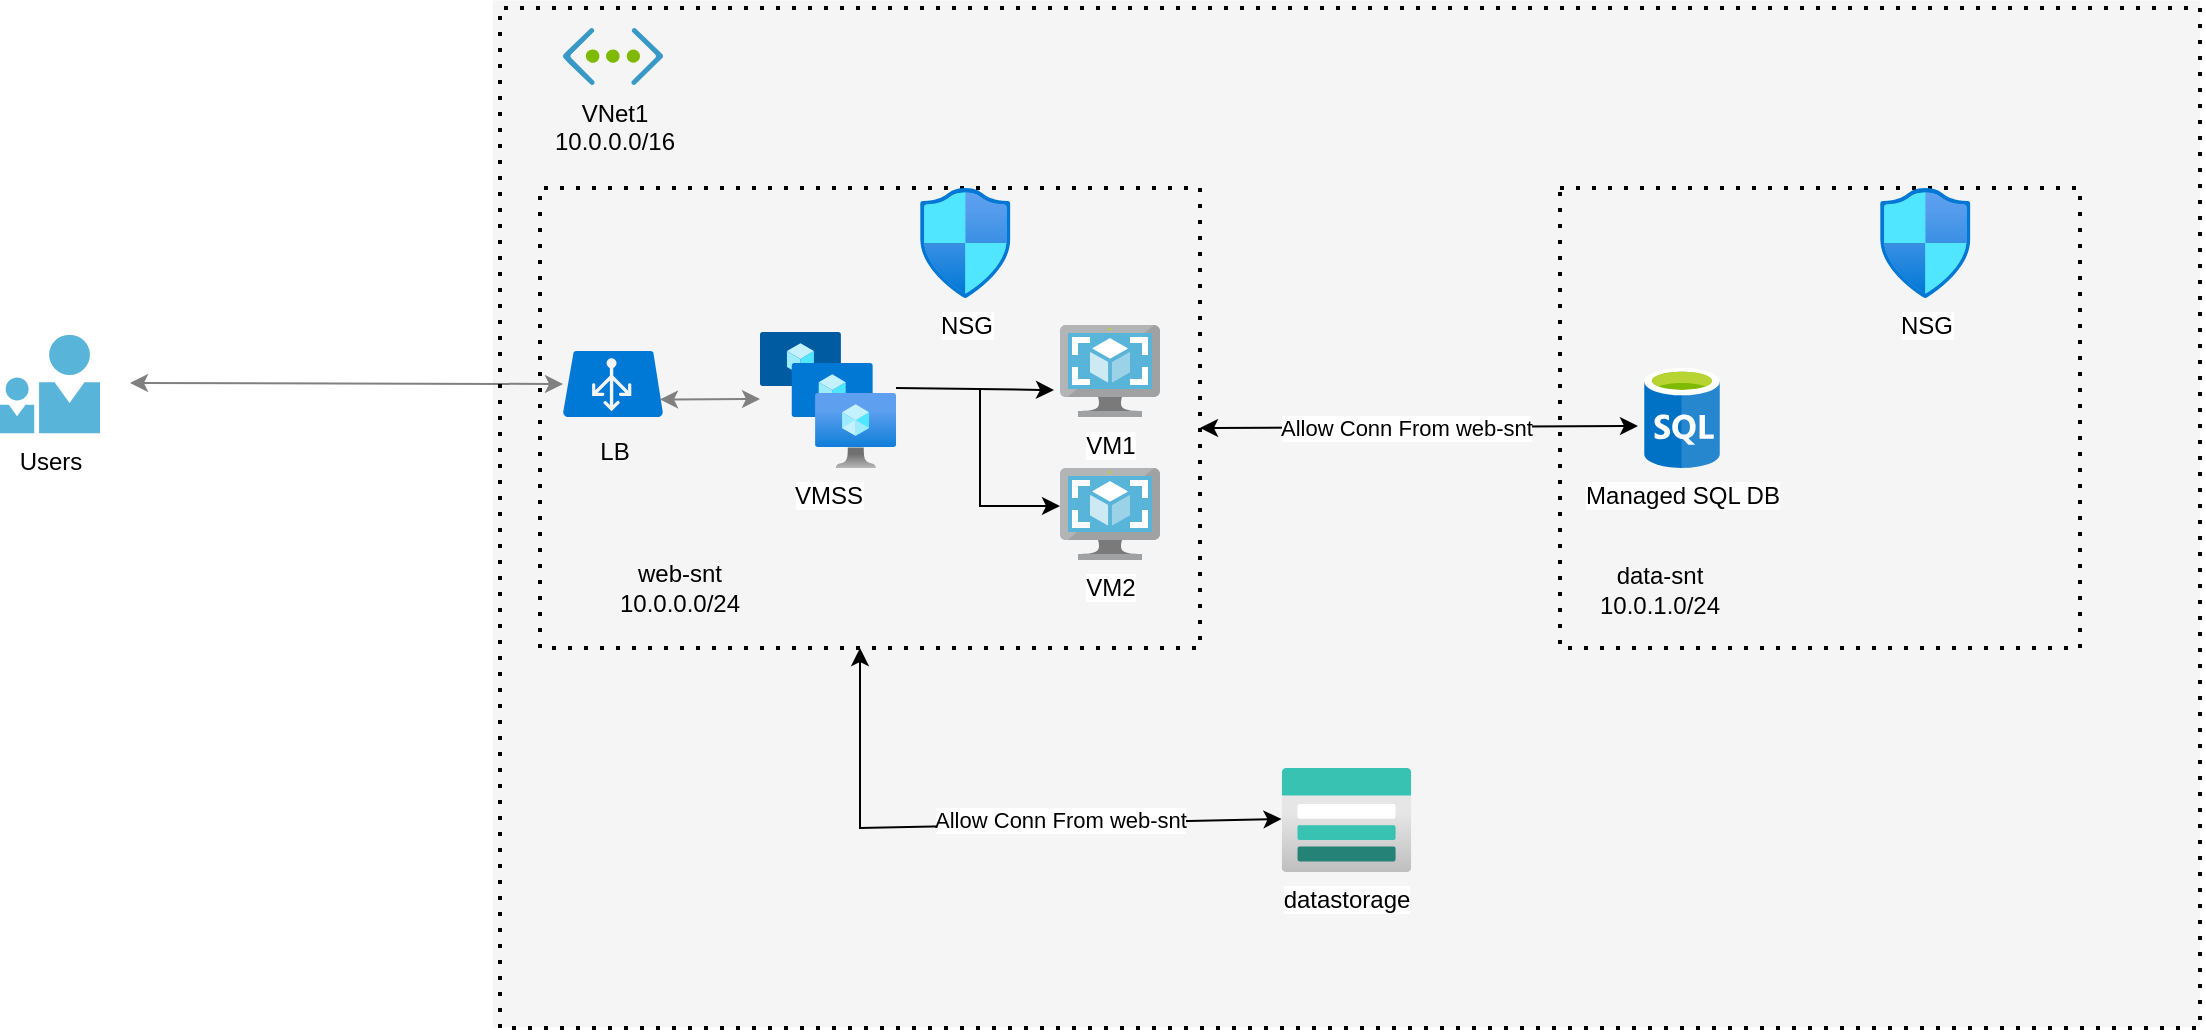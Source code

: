 <mxfile version="26.0.16">
  <diagram id="WI9T0HZ2pTsCkuznbFz-" name="Page-1">
    <mxGraphModel dx="1098" dy="551" grid="1" gridSize="10" guides="1" tooltips="1" connect="1" arrows="1" fold="1" page="1" pageScale="1" pageWidth="827" pageHeight="1169" math="0" shadow="0">
      <root>
        <mxCell id="0" />
        <mxCell id="1" parent="0" />
        <mxCell id="yIlqXNv4PA9Dnh1hxRCn-52" value="" style="rounded=0;whiteSpace=wrap;html=1;fillColor=#f5f5f5;strokeColor=none;fontColor=#333333;" parent="1" vertex="1">
          <mxGeometry x="426.5" y="276.25" width="853.5" height="513.5" as="geometry" />
        </mxCell>
        <mxCell id="yIlqXNv4PA9Dnh1hxRCn-56" style="edgeStyle=elbowEdgeStyle;rounded=0;orthogonalLoop=1;jettySize=auto;elbow=vertical;html=1;startArrow=classic;startFill=1;strokeColor=#808080;" parent="1" edge="1">
          <mxGeometry relative="1" as="geometry">
            <mxPoint x="245" y="467.5" as="sourcePoint" />
            <mxPoint x="461.5" y="468" as="targetPoint" />
            <Array as="points">
              <mxPoint x="220" y="468" />
            </Array>
          </mxGeometry>
        </mxCell>
        <mxCell id="yIlqXNv4PA9Dnh1hxRCn-24" value="VNet1&lt;div&gt;10.0.0.0/16&lt;/div&gt;" style="aspect=fixed;html=1;perimeter=none;align=center;shadow=0;dashed=0;image;fontSize=12;image=img/lib/mscae/Virtual_Network.svg;labelBackgroundColor=none;" parent="1" vertex="1">
          <mxGeometry x="461.5" y="290" width="50" height="28.5" as="geometry" />
        </mxCell>
        <mxCell id="yIlqXNv4PA9Dnh1hxRCn-25" value="&lt;div&gt;LB&lt;/div&gt;" style="shadow=0;dashed=0;html=1;strokeColor=none;labelPosition=center;verticalLabelPosition=bottom;verticalAlign=top;align=center;shape=mxgraph.mscae.cloud.azure_automatic_load_balancer;fillColor=#0079D6;pointerEvents=1;labelBackgroundColor=#F5F5F5;fontColor=#000000;spacingTop=3;" parent="1" vertex="1">
          <mxGeometry x="461.5" y="451.5" width="50" height="33" as="geometry" />
        </mxCell>
        <mxCell id="yIlqXNv4PA9Dnh1hxRCn-27" value="Users" style="aspect=fixed;html=1;perimeter=none;align=center;shadow=0;dashed=0;image;fontSize=12;image=img/lib/mscae/PersonWithFriend.svg;" parent="1" vertex="1">
          <mxGeometry x="180" y="443.25" width="50" height="49.5" as="geometry" />
        </mxCell>
        <mxCell id="r9s_r97ha45TecTskFz1-8" value="VM2" style="image;sketch=0;aspect=fixed;html=1;points=[];align=center;fontSize=12;image=img/lib/mscae/VM_Images.svg;" parent="1" vertex="1">
          <mxGeometry x="710" y="510" width="50" height="46" as="geometry" />
        </mxCell>
        <mxCell id="r9s_r97ha45TecTskFz1-10" value="" style="endArrow=none;dashed=1;html=1;dashPattern=1 3;strokeWidth=2;rounded=0;" parent="1" edge="1">
          <mxGeometry width="50" height="50" relative="1" as="geometry">
            <mxPoint x="780" y="370" as="sourcePoint" />
            <mxPoint x="780" y="370" as="targetPoint" />
            <Array as="points">
              <mxPoint x="780" y="600" />
              <mxPoint x="450" y="600" />
              <mxPoint x="450" y="370" />
            </Array>
          </mxGeometry>
        </mxCell>
        <mxCell id="r9s_r97ha45TecTskFz1-12" value="web-snt&lt;div&gt;10.0.0.0/24&lt;/div&gt;" style="text;html=1;align=center;verticalAlign=middle;whiteSpace=wrap;rounded=0;" parent="1" vertex="1">
          <mxGeometry x="490" y="555" width="60" height="30" as="geometry" />
        </mxCell>
        <mxCell id="r9s_r97ha45TecTskFz1-14" value="" style="endArrow=none;dashed=1;html=1;dashPattern=1 3;strokeWidth=2;rounded=0;" parent="1" edge="1">
          <mxGeometry width="50" height="50" relative="1" as="geometry">
            <mxPoint x="1280" y="280" as="sourcePoint" />
            <mxPoint x="1280" y="280" as="targetPoint" />
            <Array as="points">
              <mxPoint x="1280" y="530" />
              <mxPoint x="1280" y="790" />
              <mxPoint x="430" y="790" />
              <mxPoint x="430" y="280" />
            </Array>
          </mxGeometry>
        </mxCell>
        <mxCell id="r9s_r97ha45TecTskFz1-16" value="data-snt&lt;br&gt;&lt;div&gt;10.0.1.0/24&lt;/div&gt;" style="text;html=1;align=center;verticalAlign=middle;whiteSpace=wrap;rounded=0;" parent="1" vertex="1">
          <mxGeometry x="980" y="556" width="60" height="30" as="geometry" />
        </mxCell>
        <mxCell id="r9s_r97ha45TecTskFz1-17" value="" style="endArrow=none;dashed=1;html=1;dashPattern=1 3;strokeWidth=2;rounded=0;" parent="1" edge="1">
          <mxGeometry width="50" height="50" relative="1" as="geometry">
            <mxPoint x="960" y="370" as="sourcePoint" />
            <mxPoint x="960" y="370" as="targetPoint" />
            <Array as="points">
              <mxPoint x="1220" y="370" />
              <mxPoint x="1220" y="600" />
              <mxPoint x="960" y="600" />
              <mxPoint x="960" y="370" />
            </Array>
          </mxGeometry>
        </mxCell>
        <mxCell id="r9s_r97ha45TecTskFz1-6" value="VM1" style="image;sketch=0;aspect=fixed;html=1;points=[];align=center;fontSize=12;image=img/lib/mscae/VM_Images.svg;" parent="1" vertex="1">
          <mxGeometry x="710" y="438.5" width="50" height="46" as="geometry" />
        </mxCell>
        <mxCell id="r9s_r97ha45TecTskFz1-20" value="VMSS" style="image;aspect=fixed;html=1;points=[];align=center;fontSize=12;image=img/lib/azure2/compute/VM_Scale_Sets.svg;" parent="1" vertex="1">
          <mxGeometry x="560" y="442" width="68" height="68" as="geometry" />
        </mxCell>
        <mxCell id="r9s_r97ha45TecTskFz1-22" style="edgeStyle=elbowEdgeStyle;rounded=0;orthogonalLoop=1;jettySize=auto;elbow=vertical;html=1;startArrow=classic;startFill=1;strokeColor=#808080;" parent="1" edge="1">
          <mxGeometry relative="1" as="geometry">
            <mxPoint x="510" y="475.75" as="sourcePoint" />
            <mxPoint x="560" y="475.5" as="targetPoint" />
            <Array as="points" />
          </mxGeometry>
        </mxCell>
        <mxCell id="r9s_r97ha45TecTskFz1-27" value="" style="endArrow=classic;html=1;rounded=0;entryX=0;entryY=0.413;entryDx=0;entryDy=0;entryPerimeter=0;" parent="1" target="r9s_r97ha45TecTskFz1-8" edge="1">
          <mxGeometry width="50" height="50" relative="1" as="geometry">
            <mxPoint x="670" y="470" as="sourcePoint" />
            <mxPoint x="760" y="500" as="targetPoint" />
            <Array as="points">
              <mxPoint x="670" y="529" />
            </Array>
          </mxGeometry>
        </mxCell>
        <mxCell id="r9s_r97ha45TecTskFz1-29" value="" style="endArrow=classic;html=1;rounded=0;entryX=-0.06;entryY=0.707;entryDx=0;entryDy=0;entryPerimeter=0;exitX=1;exitY=0.412;exitDx=0;exitDy=0;exitPerimeter=0;" parent="1" source="r9s_r97ha45TecTskFz1-20" target="r9s_r97ha45TecTskFz1-6" edge="1">
          <mxGeometry width="50" height="50" relative="1" as="geometry">
            <mxPoint x="670" y="470" as="sourcePoint" />
            <mxPoint x="760" y="500" as="targetPoint" />
          </mxGeometry>
        </mxCell>
        <mxCell id="m5hkGszxHKSDeclW8oy9-1" value="NSG" style="image;aspect=fixed;html=1;points=[];align=center;fontSize=12;image=img/lib/azure2/networking/Network_Security_Groups.svg;" vertex="1" parent="1">
          <mxGeometry x="640" y="370" width="45.29" height="55" as="geometry" />
        </mxCell>
        <mxCell id="m5hkGszxHKSDeclW8oy9-2" value="NSG" style="image;aspect=fixed;html=1;points=[];align=center;fontSize=12;image=img/lib/azure2/networking/Network_Security_Groups.svg;" vertex="1" parent="1">
          <mxGeometry x="1120" y="370" width="45.29" height="55" as="geometry" />
        </mxCell>
        <mxCell id="m5hkGszxHKSDeclW8oy9-3" value="datastorage" style="image;aspect=fixed;html=1;points=[];align=center;fontSize=12;image=img/lib/azure2/storage/Storage_Accounts.svg;" vertex="1" parent="1">
          <mxGeometry x="820.75" y="660" width="65" height="52" as="geometry" />
        </mxCell>
        <mxCell id="m5hkGszxHKSDeclW8oy9-6" value="Managed SQL DB" style="image;sketch=0;aspect=fixed;html=1;points=[];align=center;fontSize=12;image=img/lib/mscae/SQL_Database_generic.svg;" vertex="1" parent="1">
          <mxGeometry x="1002" y="460" width="38" height="50" as="geometry" />
        </mxCell>
        <mxCell id="m5hkGszxHKSDeclW8oy9-7" value="" style="endArrow=classic;startArrow=classic;html=1;rounded=0;entryX=-0.079;entryY=0.58;entryDx=0;entryDy=0;entryPerimeter=0;" edge="1" parent="1" target="m5hkGszxHKSDeclW8oy9-6">
          <mxGeometry width="50" height="50" relative="1" as="geometry">
            <mxPoint x="780" y="490" as="sourcePoint" />
            <mxPoint x="850" y="480" as="targetPoint" />
          </mxGeometry>
        </mxCell>
        <mxCell id="m5hkGszxHKSDeclW8oy9-8" value="Allow Conn From web-snt" style="edgeLabel;html=1;align=center;verticalAlign=middle;resizable=0;points=[];" vertex="1" connectable="0" parent="m5hkGszxHKSDeclW8oy9-7">
          <mxGeometry x="-0.059" relative="1" as="geometry">
            <mxPoint as="offset" />
          </mxGeometry>
        </mxCell>
        <mxCell id="m5hkGszxHKSDeclW8oy9-9" value="" style="endArrow=classic;startArrow=classic;html=1;rounded=0;entryX=-0.079;entryY=0.58;entryDx=0;entryDy=0;entryPerimeter=0;" edge="1" parent="1">
          <mxGeometry width="50" height="50" relative="1" as="geometry">
            <mxPoint x="610" y="600" as="sourcePoint" />
            <mxPoint x="820.75" y="685.5" as="targetPoint" />
            <Array as="points">
              <mxPoint x="610" y="690" />
            </Array>
          </mxGeometry>
        </mxCell>
        <mxCell id="m5hkGszxHKSDeclW8oy9-10" value="Allow Conn From web-snt" style="edgeLabel;html=1;align=center;verticalAlign=middle;resizable=0;points=[];" vertex="1" connectable="0" parent="m5hkGszxHKSDeclW8oy9-9">
          <mxGeometry x="-0.059" relative="1" as="geometry">
            <mxPoint x="48" y="-3" as="offset" />
          </mxGeometry>
        </mxCell>
      </root>
    </mxGraphModel>
  </diagram>
</mxfile>
